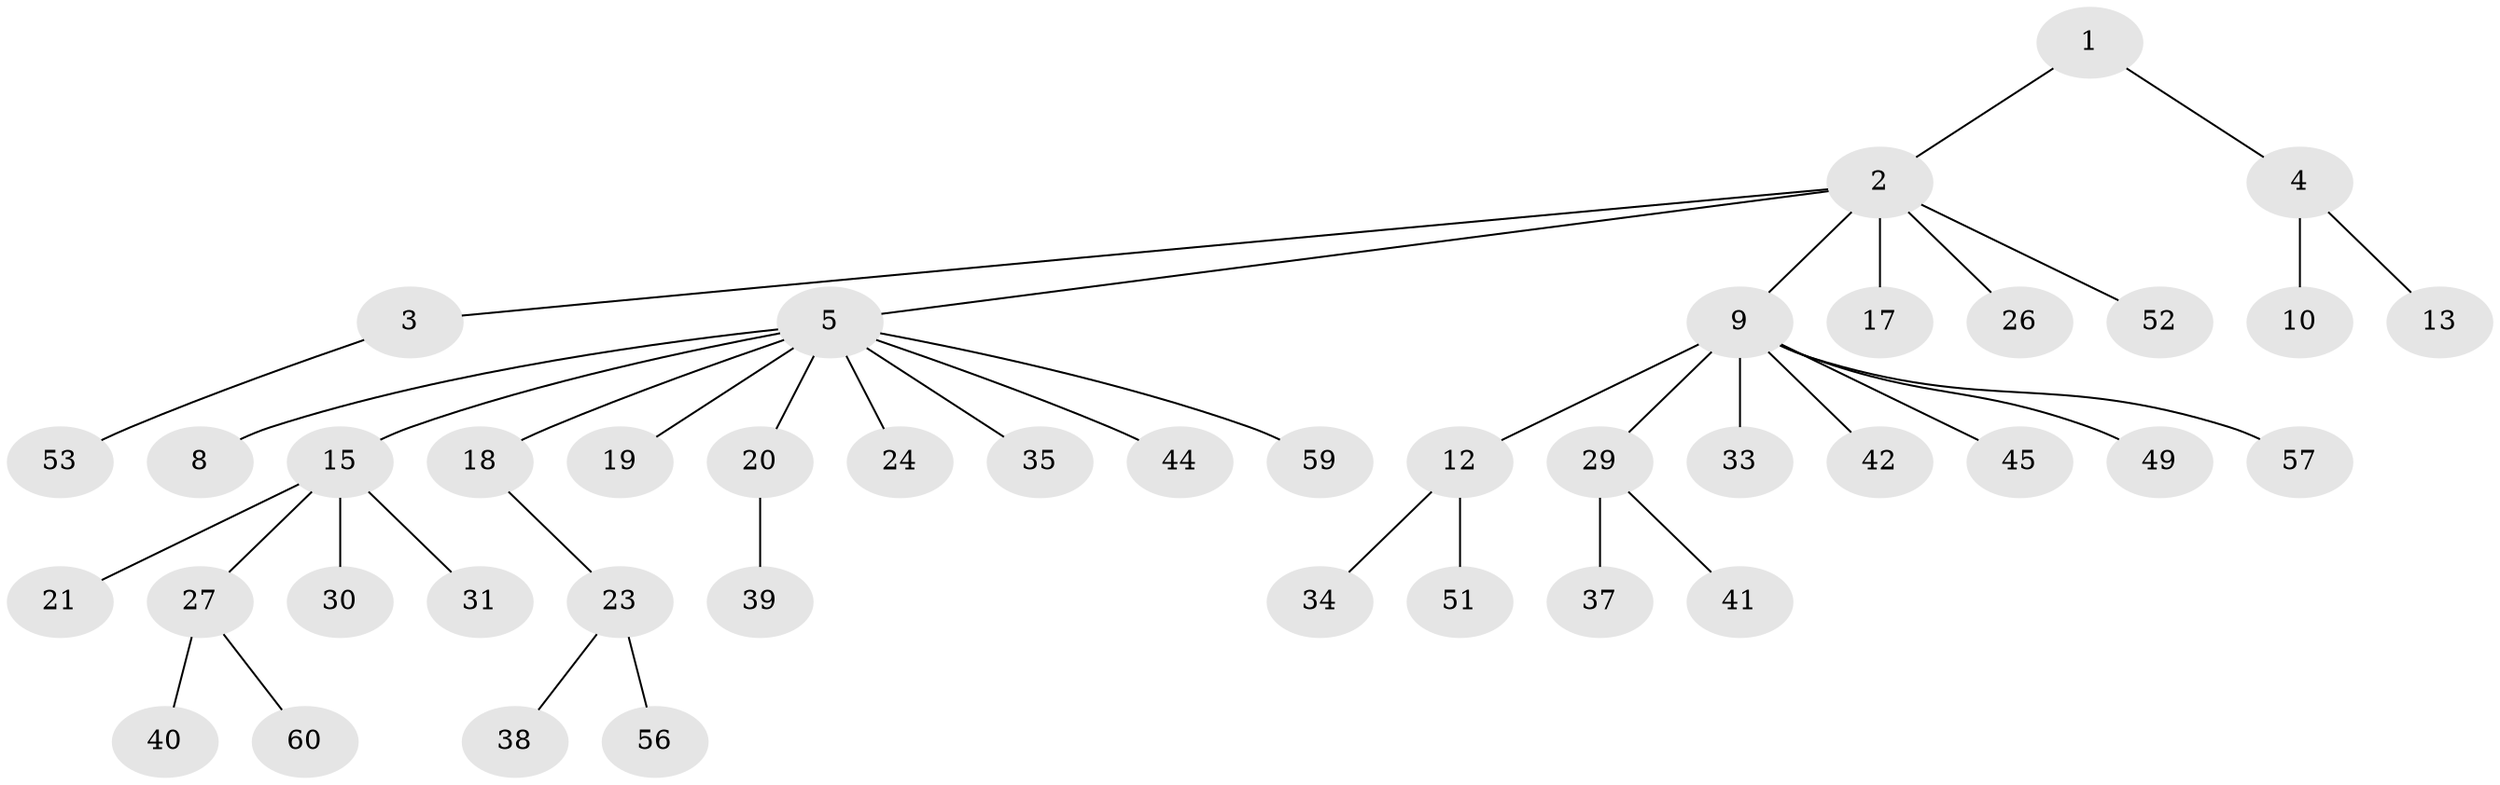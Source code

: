 // original degree distribution, {3: 0.14516129032258066, 8: 0.016129032258064516, 7: 0.016129032258064516, 2: 0.22580645161290322, 5: 0.016129032258064516, 1: 0.532258064516129, 6: 0.016129032258064516, 4: 0.03225806451612903}
// Generated by graph-tools (version 1.1) at 2025/42/03/06/25 10:42:03]
// undirected, 42 vertices, 41 edges
graph export_dot {
graph [start="1"]
  node [color=gray90,style=filled];
  1 [super="+11"];
  2 [super="+25"];
  3 [super="+54"];
  4 [super="+6"];
  5 [super="+7"];
  8;
  9 [super="+28"];
  10;
  12 [super="+46"];
  13 [super="+14"];
  15 [super="+16"];
  17 [super="+48"];
  18 [super="+22"];
  19;
  20 [super="+47"];
  21 [super="+61"];
  23 [super="+50"];
  24;
  26;
  27 [super="+32"];
  29 [super="+36"];
  30;
  31 [super="+43"];
  33;
  34;
  35 [super="+55"];
  37;
  38;
  39;
  40;
  41;
  42 [super="+62"];
  44;
  45;
  49;
  51;
  52 [super="+58"];
  53;
  56;
  57;
  59;
  60;
  1 -- 2;
  1 -- 4;
  2 -- 3;
  2 -- 5;
  2 -- 9;
  2 -- 17;
  2 -- 26;
  2 -- 52;
  3 -- 53;
  4 -- 13;
  4 -- 10;
  5 -- 18;
  5 -- 20;
  5 -- 24;
  5 -- 35;
  5 -- 44;
  5 -- 19;
  5 -- 8;
  5 -- 59;
  5 -- 15;
  9 -- 12;
  9 -- 33;
  9 -- 42;
  9 -- 49;
  9 -- 29;
  9 -- 45;
  9 -- 57;
  12 -- 34;
  12 -- 51;
  15 -- 27;
  15 -- 31;
  15 -- 21;
  15 -- 30;
  18 -- 23;
  20 -- 39;
  23 -- 38;
  23 -- 56;
  27 -- 60;
  27 -- 40;
  29 -- 41;
  29 -- 37;
}
